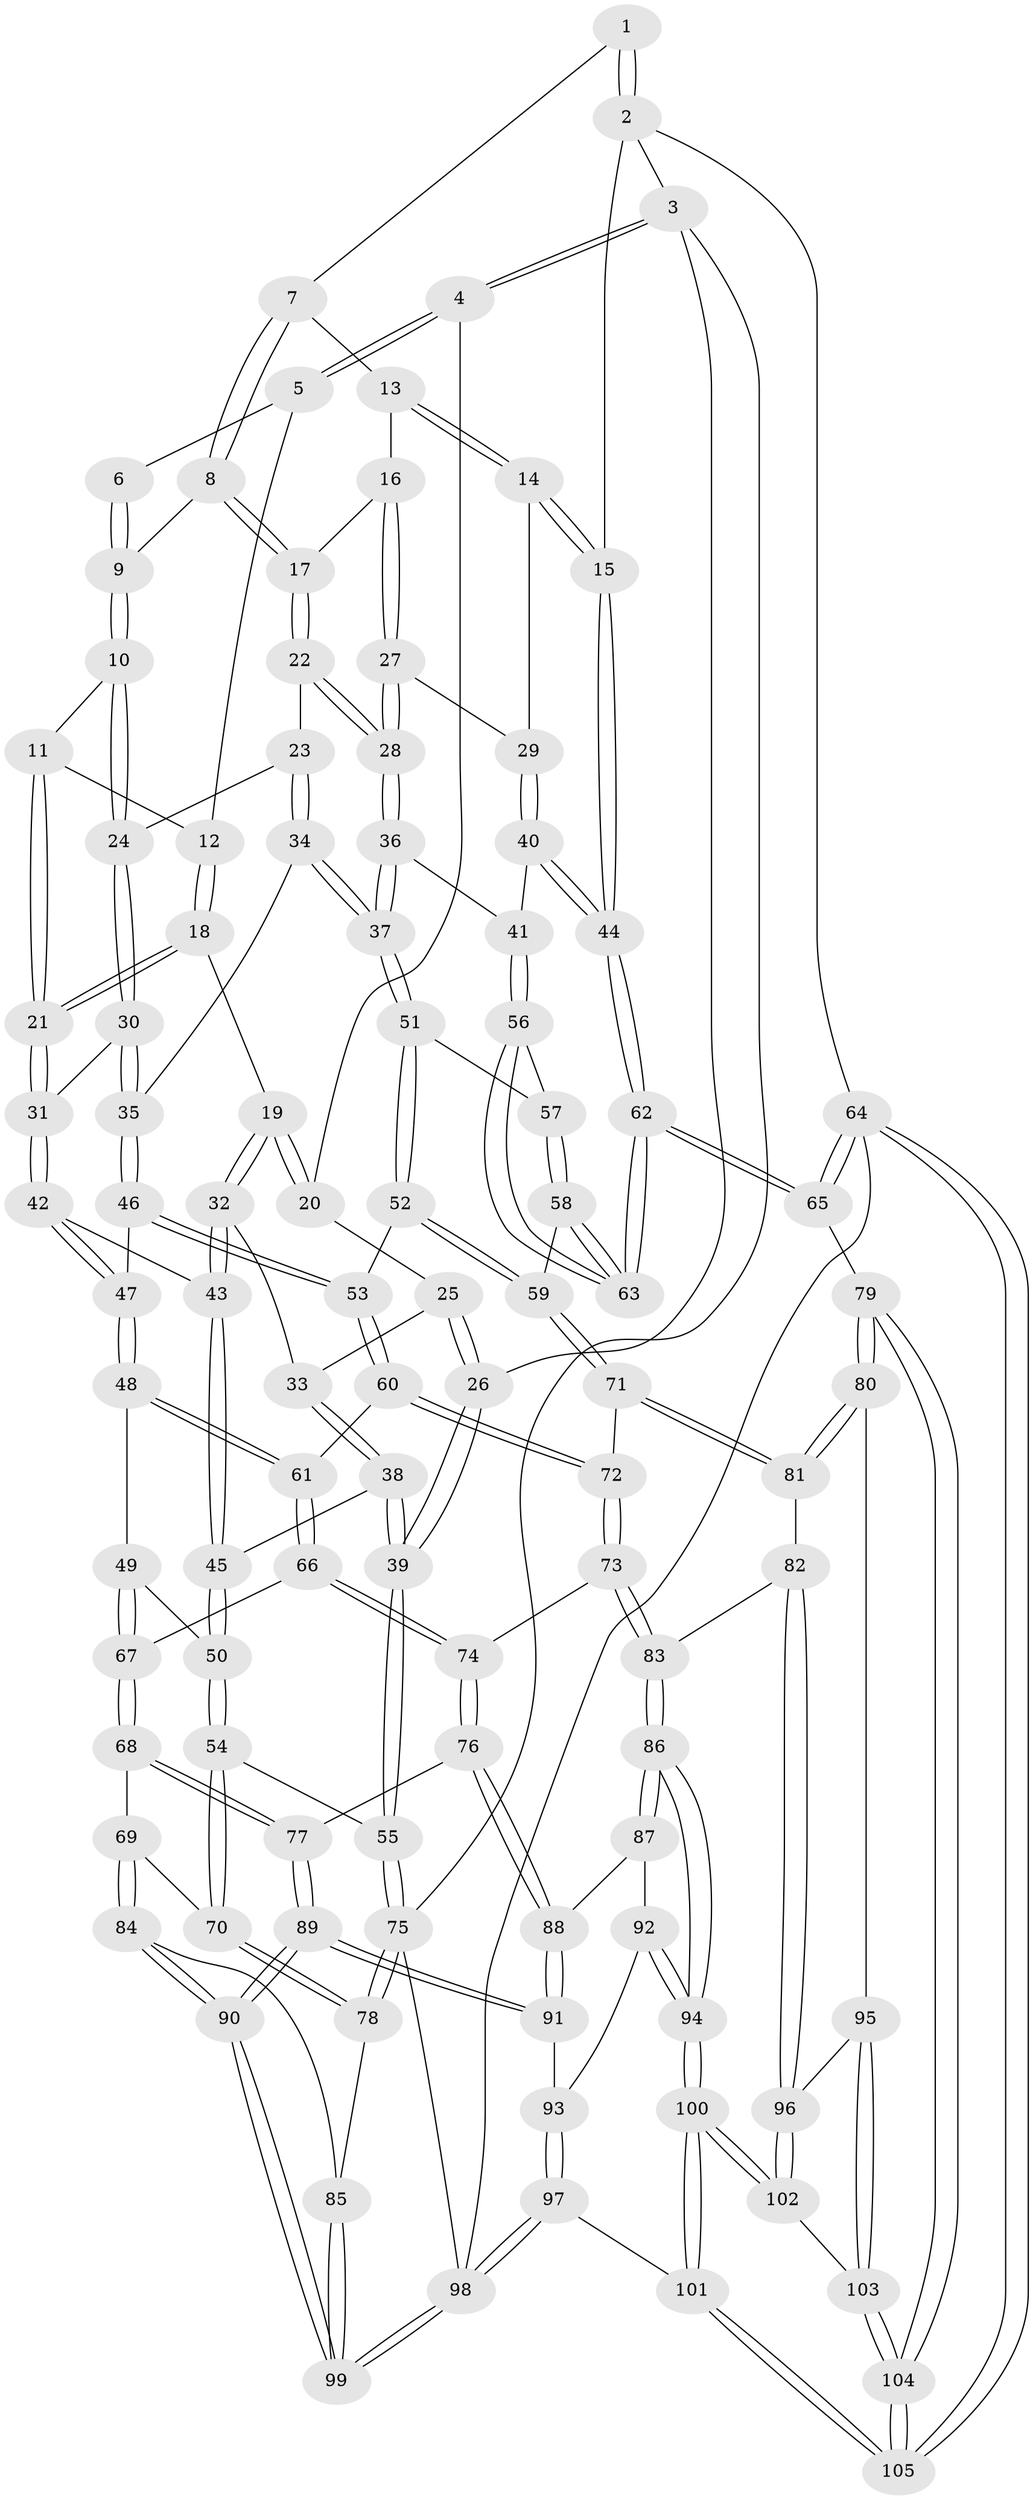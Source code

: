 // Generated by graph-tools (version 1.1) at 2025/16/03/09/25 04:16:55]
// undirected, 105 vertices, 259 edges
graph export_dot {
graph [start="1"]
  node [color=gray90,style=filled];
  1 [pos="+0.7331098485020937+0"];
  2 [pos="+1+0"];
  3 [pos="+0+0"];
  4 [pos="+0.04475674986161+0"];
  5 [pos="+0.3520177489543011+0"];
  6 [pos="+0.7330530302098481+0"];
  7 [pos="+0.7516277708359813+0.03586654479319743"];
  8 [pos="+0.6974502415047544+0.13691919554339618"];
  9 [pos="+0.5987670148940029+0.08505700334376178"];
  10 [pos="+0.5559271890502169+0.11937359268900179"];
  11 [pos="+0.5262976459317683+0.10783181024940458"];
  12 [pos="+0.4342265113770213+0.03479512494876444"];
  13 [pos="+0.7894866423209347+0.0934113247522403"];
  14 [pos="+1+0.06657344406836282"];
  15 [pos="+1+0"];
  16 [pos="+0.8045106019408781+0.15153060286547326"];
  17 [pos="+0.6987337486954454+0.1432153494900795"];
  18 [pos="+0.37897068584584315+0.16568631943098053"];
  19 [pos="+0.23258116742871388+0.16398747200136468"];
  20 [pos="+0.12960700359556532+0"];
  21 [pos="+0.41688662209657923+0.21471386481724378"];
  22 [pos="+0.6941692643015609+0.16797436177617295"];
  23 [pos="+0.6781258168686108+0.1904404496217428"];
  24 [pos="+0.5598256813325674+0.13930804988436524"];
  25 [pos="+0.07893331713846327+0.20173829715904879"];
  26 [pos="+0+0.2436689478885953"];
  27 [pos="+0.8329800493173474+0.1898408480191543"];
  28 [pos="+0.8086160572434534+0.2236383295707751"];
  29 [pos="+0.8344262125685186+0.1894512340128594"];
  30 [pos="+0.5490485890863577+0.24740865718170696"];
  31 [pos="+0.4380962912150116+0.2722632853486586"];
  32 [pos="+0.22838252354182434+0.20018097232751877"];
  33 [pos="+0.08403445743124409+0.23168241024343073"];
  34 [pos="+0.6566097738977211+0.3103254195969481"];
  35 [pos="+0.6445313630759139+0.3140693889511791"];
  36 [pos="+0.7748301507528346+0.3242414974738229"];
  37 [pos="+0.7659140637104369+0.3275765722329552"];
  38 [pos="+0.06065319688711035+0.2991823505063031"];
  39 [pos="+0+0.38127930619239087"];
  40 [pos="+1+0.3704456686119889"];
  41 [pos="+0.7954120148357028+0.33173654815943393"];
  42 [pos="+0.435456124859935+0.27699162457689874"];
  43 [pos="+0.22938545147390402+0.2248586610275255"];
  44 [pos="+1+0.4126233755733865"];
  45 [pos="+0.21697444559858578+0.31977364862825547"];
  46 [pos="+0.591936718158925+0.4136295400389802"];
  47 [pos="+0.3974535790364599+0.38814411464252974"];
  48 [pos="+0.37126377080624157+0.4108279162375936"];
  49 [pos="+0.2929115830617358+0.4325078339556864"];
  50 [pos="+0.26455168860514827+0.4283017926663625"];
  51 [pos="+0.7533177058524678+0.44885789451448077"];
  52 [pos="+0.6634075799149717+0.5145605578116479"];
  53 [pos="+0.6129037833543335+0.5034067575410859"];
  54 [pos="+0.1297400187569112+0.5330691312872894"];
  55 [pos="+0+0.452018080006342"];
  56 [pos="+0.8535505517142988+0.48963263844587956"];
  57 [pos="+0.7656604133119597+0.45881364003031155"];
  58 [pos="+0.7922765376730794+0.6119995382977665"];
  59 [pos="+0.7606656635486454+0.61623048651305"];
  60 [pos="+0.5876317524699793+0.531278858281369"];
  61 [pos="+0.4780751391696203+0.5369573658184413"];
  62 [pos="+1+0.6440117638094645"];
  63 [pos="+1+0.6195510826048203"];
  64 [pos="+1+1"];
  65 [pos="+1+0.6790646230110505"];
  66 [pos="+0.43694668486777477+0.6271873244327953"];
  67 [pos="+0.34138678499310143+0.5652369476155198"];
  68 [pos="+0.2841332077928392+0.6972690659792298"];
  69 [pos="+0.15710851354334376+0.6503846828048147"];
  70 [pos="+0.15561443427749286+0.6481071415948513"];
  71 [pos="+0.7274972409904799+0.6547114720232441"];
  72 [pos="+0.580201665994839+0.6628254433084638"];
  73 [pos="+0.5726884864061458+0.6730458001003424"];
  74 [pos="+0.4489745857760354+0.6844659627068372"];
  75 [pos="+0+0.7721834939207738"];
  76 [pos="+0.4343248833399857+0.7043049735834768"];
  77 [pos="+0.301964081745937+0.7151643795374566"];
  78 [pos="+0+0.7818571375532788"];
  79 [pos="+1+0.7006059461278725"];
  80 [pos="+0.889176258326779+0.7851781009722826"];
  81 [pos="+0.7215323836622357+0.7311611508071518"];
  82 [pos="+0.6859112545640293+0.7855921250479654"];
  83 [pos="+0.6145481584660752+0.7929728209446814"];
  84 [pos="+0.13806410076851458+0.765855649352844"];
  85 [pos="+0+0.817846797307003"];
  86 [pos="+0.6104178851467834+0.7987076497845335"];
  87 [pos="+0.5229254324351792+0.7878089418902059"];
  88 [pos="+0.4414254409170199+0.739140401078774"];
  89 [pos="+0.28606157128676807+0.8499320372685354"];
  90 [pos="+0.2324203033055234+0.9771318847421466"];
  91 [pos="+0.4336921931196553+0.7959460809444618"];
  92 [pos="+0.49984474709428006+0.8245858812715664"];
  93 [pos="+0.44470993526487734+0.8274907228235365"];
  94 [pos="+0.5837776843644404+0.8900822036985813"];
  95 [pos="+0.8349144532582383+0.8235178289810947"];
  96 [pos="+0.7305053500103651+0.8307495285468207"];
  97 [pos="+0.4412593203060098+1"];
  98 [pos="+0.26190264992698276+1"];
  99 [pos="+0.22952578696694578+1"];
  100 [pos="+0.5746534307496205+0.9661801653933673"];
  101 [pos="+0.4456676263709318+1"];
  102 [pos="+0.7178762363733189+0.9234439726526793"];
  103 [pos="+0.7922135904603516+0.9598936643832199"];
  104 [pos="+0.8308646354721779+1"];
  105 [pos="+0.8484812557966366+1"];
  1 -- 2;
  1 -- 2;
  1 -- 7;
  2 -- 3;
  2 -- 15;
  2 -- 64;
  3 -- 4;
  3 -- 4;
  3 -- 26;
  3 -- 75;
  4 -- 5;
  4 -- 5;
  4 -- 20;
  5 -- 6;
  5 -- 12;
  6 -- 9;
  6 -- 9;
  7 -- 8;
  7 -- 8;
  7 -- 13;
  8 -- 9;
  8 -- 17;
  8 -- 17;
  9 -- 10;
  9 -- 10;
  10 -- 11;
  10 -- 24;
  10 -- 24;
  11 -- 12;
  11 -- 21;
  11 -- 21;
  12 -- 18;
  12 -- 18;
  13 -- 14;
  13 -- 14;
  13 -- 16;
  14 -- 15;
  14 -- 15;
  14 -- 29;
  15 -- 44;
  15 -- 44;
  16 -- 17;
  16 -- 27;
  16 -- 27;
  17 -- 22;
  17 -- 22;
  18 -- 19;
  18 -- 21;
  18 -- 21;
  19 -- 20;
  19 -- 20;
  19 -- 32;
  19 -- 32;
  20 -- 25;
  21 -- 31;
  21 -- 31;
  22 -- 23;
  22 -- 28;
  22 -- 28;
  23 -- 24;
  23 -- 34;
  23 -- 34;
  24 -- 30;
  24 -- 30;
  25 -- 26;
  25 -- 26;
  25 -- 33;
  26 -- 39;
  26 -- 39;
  27 -- 28;
  27 -- 28;
  27 -- 29;
  28 -- 36;
  28 -- 36;
  29 -- 40;
  29 -- 40;
  30 -- 31;
  30 -- 35;
  30 -- 35;
  31 -- 42;
  31 -- 42;
  32 -- 33;
  32 -- 43;
  32 -- 43;
  33 -- 38;
  33 -- 38;
  34 -- 35;
  34 -- 37;
  34 -- 37;
  35 -- 46;
  35 -- 46;
  36 -- 37;
  36 -- 37;
  36 -- 41;
  37 -- 51;
  37 -- 51;
  38 -- 39;
  38 -- 39;
  38 -- 45;
  39 -- 55;
  39 -- 55;
  40 -- 41;
  40 -- 44;
  40 -- 44;
  41 -- 56;
  41 -- 56;
  42 -- 43;
  42 -- 47;
  42 -- 47;
  43 -- 45;
  43 -- 45;
  44 -- 62;
  44 -- 62;
  45 -- 50;
  45 -- 50;
  46 -- 47;
  46 -- 53;
  46 -- 53;
  47 -- 48;
  47 -- 48;
  48 -- 49;
  48 -- 61;
  48 -- 61;
  49 -- 50;
  49 -- 67;
  49 -- 67;
  50 -- 54;
  50 -- 54;
  51 -- 52;
  51 -- 52;
  51 -- 57;
  52 -- 53;
  52 -- 59;
  52 -- 59;
  53 -- 60;
  53 -- 60;
  54 -- 55;
  54 -- 70;
  54 -- 70;
  55 -- 75;
  55 -- 75;
  56 -- 57;
  56 -- 63;
  56 -- 63;
  57 -- 58;
  57 -- 58;
  58 -- 59;
  58 -- 63;
  58 -- 63;
  59 -- 71;
  59 -- 71;
  60 -- 61;
  60 -- 72;
  60 -- 72;
  61 -- 66;
  61 -- 66;
  62 -- 63;
  62 -- 63;
  62 -- 65;
  62 -- 65;
  64 -- 65;
  64 -- 65;
  64 -- 105;
  64 -- 105;
  64 -- 98;
  65 -- 79;
  66 -- 67;
  66 -- 74;
  66 -- 74;
  67 -- 68;
  67 -- 68;
  68 -- 69;
  68 -- 77;
  68 -- 77;
  69 -- 70;
  69 -- 84;
  69 -- 84;
  70 -- 78;
  70 -- 78;
  71 -- 72;
  71 -- 81;
  71 -- 81;
  72 -- 73;
  72 -- 73;
  73 -- 74;
  73 -- 83;
  73 -- 83;
  74 -- 76;
  74 -- 76;
  75 -- 78;
  75 -- 78;
  75 -- 98;
  76 -- 77;
  76 -- 88;
  76 -- 88;
  77 -- 89;
  77 -- 89;
  78 -- 85;
  79 -- 80;
  79 -- 80;
  79 -- 104;
  79 -- 104;
  80 -- 81;
  80 -- 81;
  80 -- 95;
  81 -- 82;
  82 -- 83;
  82 -- 96;
  82 -- 96;
  83 -- 86;
  83 -- 86;
  84 -- 85;
  84 -- 90;
  84 -- 90;
  85 -- 99;
  85 -- 99;
  86 -- 87;
  86 -- 87;
  86 -- 94;
  86 -- 94;
  87 -- 88;
  87 -- 92;
  88 -- 91;
  88 -- 91;
  89 -- 90;
  89 -- 90;
  89 -- 91;
  89 -- 91;
  90 -- 99;
  90 -- 99;
  91 -- 93;
  92 -- 93;
  92 -- 94;
  92 -- 94;
  93 -- 97;
  93 -- 97;
  94 -- 100;
  94 -- 100;
  95 -- 96;
  95 -- 103;
  95 -- 103;
  96 -- 102;
  96 -- 102;
  97 -- 98;
  97 -- 98;
  97 -- 101;
  98 -- 99;
  98 -- 99;
  100 -- 101;
  100 -- 101;
  100 -- 102;
  100 -- 102;
  101 -- 105;
  101 -- 105;
  102 -- 103;
  103 -- 104;
  103 -- 104;
  104 -- 105;
  104 -- 105;
}

